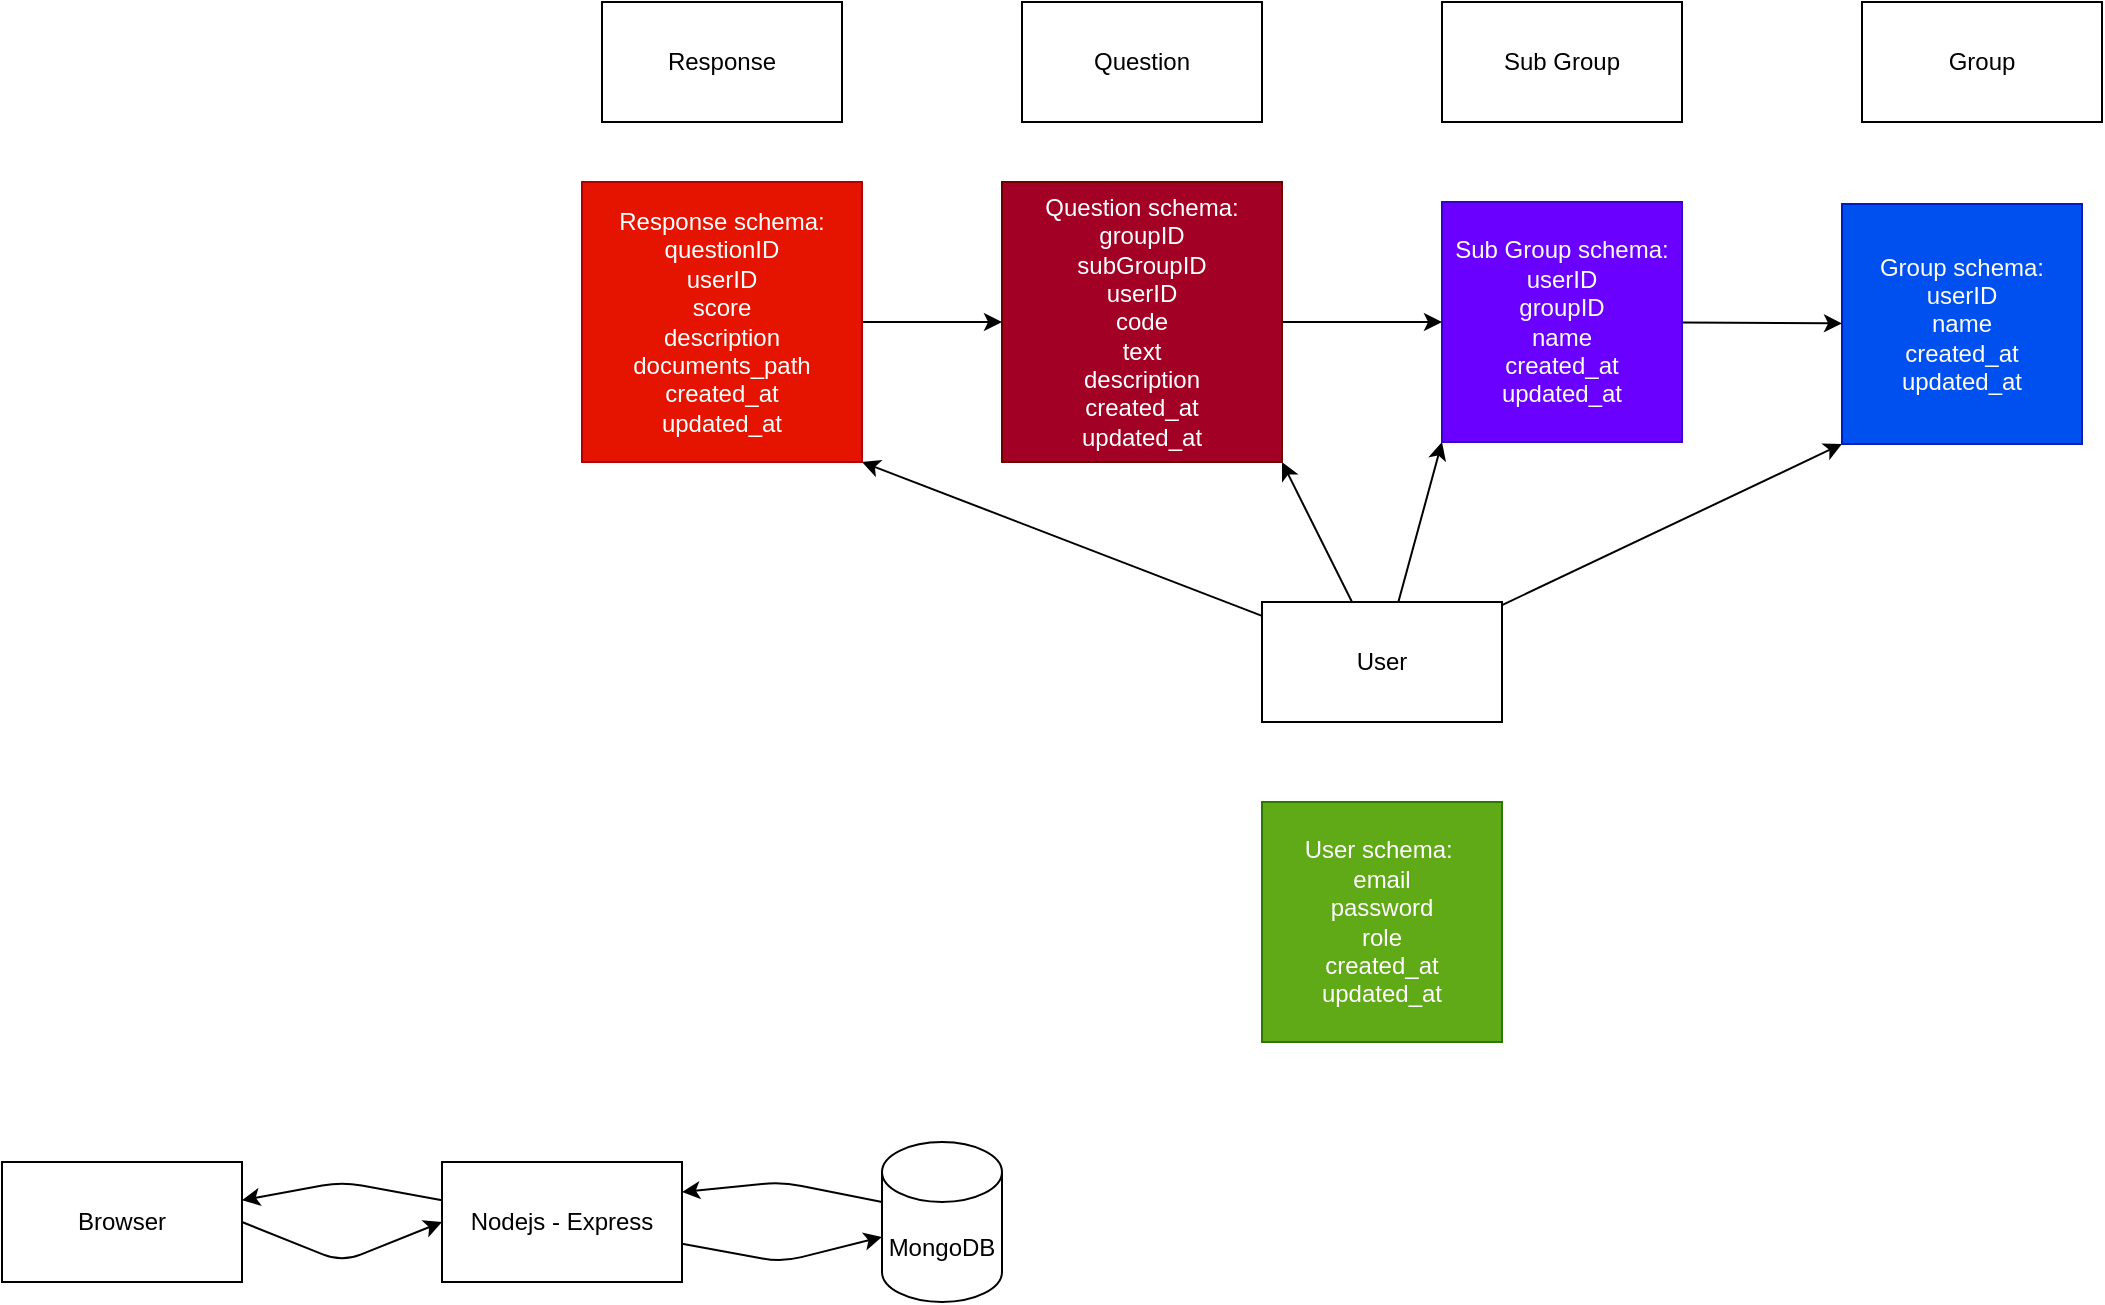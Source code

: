 <mxfile>
    <diagram id="mosPShsurvlthouHM8g7" name="Page-1">
        <mxGraphModel dx="396" dy="226" grid="1" gridSize="10" guides="1" tooltips="1" connect="1" arrows="1" fold="1" page="1" pageScale="1" pageWidth="850" pageHeight="1100" math="0" shadow="0">
            <root>
                <mxCell id="0"/>
                <mxCell id="1" parent="0"/>
                <mxCell id="8" style="edgeStyle=none;html=1;entryX=1;entryY=0.25;entryDx=0;entryDy=0;" parent="1" target="3" edge="1">
                    <mxGeometry relative="1" as="geometry">
                        <mxPoint x="510" y="700" as="sourcePoint"/>
                        <Array as="points">
                            <mxPoint x="460" y="690"/>
                        </Array>
                    </mxGeometry>
                </mxCell>
                <mxCell id="2" value="MongoDB" style="shape=cylinder3;whiteSpace=wrap;html=1;boundedLbl=1;backgroundOutline=1;size=15;" parent="1" vertex="1">
                    <mxGeometry x="510" y="670" width="60" height="80" as="geometry"/>
                </mxCell>
                <mxCell id="7" style="edgeStyle=none;html=1;" parent="1" source="3" target="2" edge="1">
                    <mxGeometry relative="1" as="geometry">
                        <Array as="points">
                            <mxPoint x="460" y="730"/>
                        </Array>
                    </mxGeometry>
                </mxCell>
                <mxCell id="9" style="edgeStyle=none;html=1;" parent="1" source="3" target="4" edge="1">
                    <mxGeometry relative="1" as="geometry">
                        <Array as="points">
                            <mxPoint x="240" y="690"/>
                        </Array>
                    </mxGeometry>
                </mxCell>
                <mxCell id="3" value="Nodejs - Express" style="rounded=0;whiteSpace=wrap;html=1;" parent="1" vertex="1">
                    <mxGeometry x="290" y="680" width="120" height="60" as="geometry"/>
                </mxCell>
                <mxCell id="6" style="edgeStyle=none;html=1;exitX=1;exitY=0.5;exitDx=0;exitDy=0;entryX=0;entryY=0.5;entryDx=0;entryDy=0;" parent="1" source="4" target="3" edge="1">
                    <mxGeometry relative="1" as="geometry">
                        <Array as="points">
                            <mxPoint x="240" y="730"/>
                        </Array>
                    </mxGeometry>
                </mxCell>
                <mxCell id="4" value="Browser" style="rounded=0;whiteSpace=wrap;html=1;" parent="1" vertex="1">
                    <mxGeometry x="70" y="680" width="120" height="60" as="geometry"/>
                </mxCell>
                <mxCell id="10" value="Group" style="rounded=0;whiteSpace=wrap;html=1;" parent="1" vertex="1">
                    <mxGeometry x="1000" y="100" width="120" height="60" as="geometry"/>
                </mxCell>
                <mxCell id="11" value="Sub Group" style="rounded=0;whiteSpace=wrap;html=1;" parent="1" vertex="1">
                    <mxGeometry x="790" y="100" width="120" height="60" as="geometry"/>
                </mxCell>
                <mxCell id="13" value="Question" style="rounded=0;whiteSpace=wrap;html=1;" parent="1" vertex="1">
                    <mxGeometry x="580" y="100" width="120" height="60" as="geometry"/>
                </mxCell>
                <mxCell id="14" value="Response" style="rounded=0;whiteSpace=wrap;html=1;" parent="1" vertex="1">
                    <mxGeometry x="370" y="100" width="120" height="60" as="geometry"/>
                </mxCell>
                <mxCell id="22" style="edgeStyle=none;html=1;entryX=0;entryY=1;entryDx=0;entryDy=0;" parent="1" source="15" target="17" edge="1">
                    <mxGeometry relative="1" as="geometry"/>
                </mxCell>
                <mxCell id="23" style="edgeStyle=none;html=1;entryX=0;entryY=1;entryDx=0;entryDy=0;" parent="1" source="15" target="18" edge="1">
                    <mxGeometry relative="1" as="geometry"/>
                </mxCell>
                <mxCell id="24" style="edgeStyle=none;html=1;entryX=1;entryY=1;entryDx=0;entryDy=0;" parent="1" source="15" target="19" edge="1">
                    <mxGeometry relative="1" as="geometry"/>
                </mxCell>
                <mxCell id="25" style="edgeStyle=none;html=1;entryX=1;entryY=1;entryDx=0;entryDy=0;" parent="1" source="15" target="20" edge="1">
                    <mxGeometry relative="1" as="geometry"/>
                </mxCell>
                <mxCell id="15" value="User" style="rounded=0;whiteSpace=wrap;html=1;" parent="1" vertex="1">
                    <mxGeometry x="700" y="400" width="120" height="60" as="geometry"/>
                </mxCell>
                <mxCell id="16" value="User schema:&amp;nbsp;&lt;br&gt;email&lt;br&gt;password&lt;br&gt;role&lt;br&gt;created_at&lt;br&gt;updated_at" style="whiteSpace=wrap;html=1;aspect=fixed;fillColor=#60a917;fontColor=#ffffff;strokeColor=#2D7600;" parent="1" vertex="1">
                    <mxGeometry x="700" y="500" width="120" height="120" as="geometry"/>
                </mxCell>
                <mxCell id="17" value="Group schema:&lt;br&gt;userID&lt;br&gt;name&lt;br&gt;created_at&lt;br&gt;updated_at" style="whiteSpace=wrap;html=1;aspect=fixed;fillColor=#0050ef;fontColor=#ffffff;strokeColor=#001DBC;" parent="1" vertex="1">
                    <mxGeometry x="990" y="201" width="120" height="120" as="geometry"/>
                </mxCell>
                <mxCell id="27" style="edgeStyle=none;html=1;" parent="1" source="18" target="17" edge="1">
                    <mxGeometry relative="1" as="geometry"/>
                </mxCell>
                <mxCell id="18" value="Sub Group schema:&lt;br&gt;userID&lt;br&gt;groupID&lt;br&gt;name&lt;br&gt;created_at&lt;br&gt;updated_at" style="whiteSpace=wrap;html=1;aspect=fixed;fillColor=#6a00ff;fontColor=#ffffff;strokeColor=#3700CC;" parent="1" vertex="1">
                    <mxGeometry x="790" y="200" width="120" height="120" as="geometry"/>
                </mxCell>
                <mxCell id="28" style="edgeStyle=none;html=1;exitX=1;exitY=0.5;exitDx=0;exitDy=0;entryX=0;entryY=0.5;entryDx=0;entryDy=0;" parent="1" source="19" target="18" edge="1">
                    <mxGeometry relative="1" as="geometry"/>
                </mxCell>
                <mxCell id="19" value="Question schema:&lt;br&gt;groupID&lt;br&gt;subGroupID&lt;br&gt;userID&lt;br&gt;code&lt;br&gt;text&lt;br&gt;description&lt;br&gt;created_at&lt;br&gt;updated_at" style="whiteSpace=wrap;html=1;aspect=fixed;fillColor=#a20025;fontColor=#ffffff;strokeColor=#6F0000;" parent="1" vertex="1">
                    <mxGeometry x="570" y="190" width="140" height="140" as="geometry"/>
                </mxCell>
                <mxCell id="29" style="edgeStyle=none;html=1;" parent="1" source="20" target="19" edge="1">
                    <mxGeometry relative="1" as="geometry"/>
                </mxCell>
                <mxCell id="20" value="Response schema:&lt;br&gt;questionID&lt;br&gt;userID&lt;br&gt;score&lt;br&gt;description&lt;br&gt;documents_path&lt;br&gt;created_at&lt;br&gt;updated_at" style="whiteSpace=wrap;html=1;aspect=fixed;fillColor=#e51400;fontColor=#ffffff;strokeColor=#B20000;" parent="1" vertex="1">
                    <mxGeometry x="360" y="190" width="140" height="140" as="geometry"/>
                </mxCell>
            </root>
        </mxGraphModel>
    </diagram>
</mxfile>